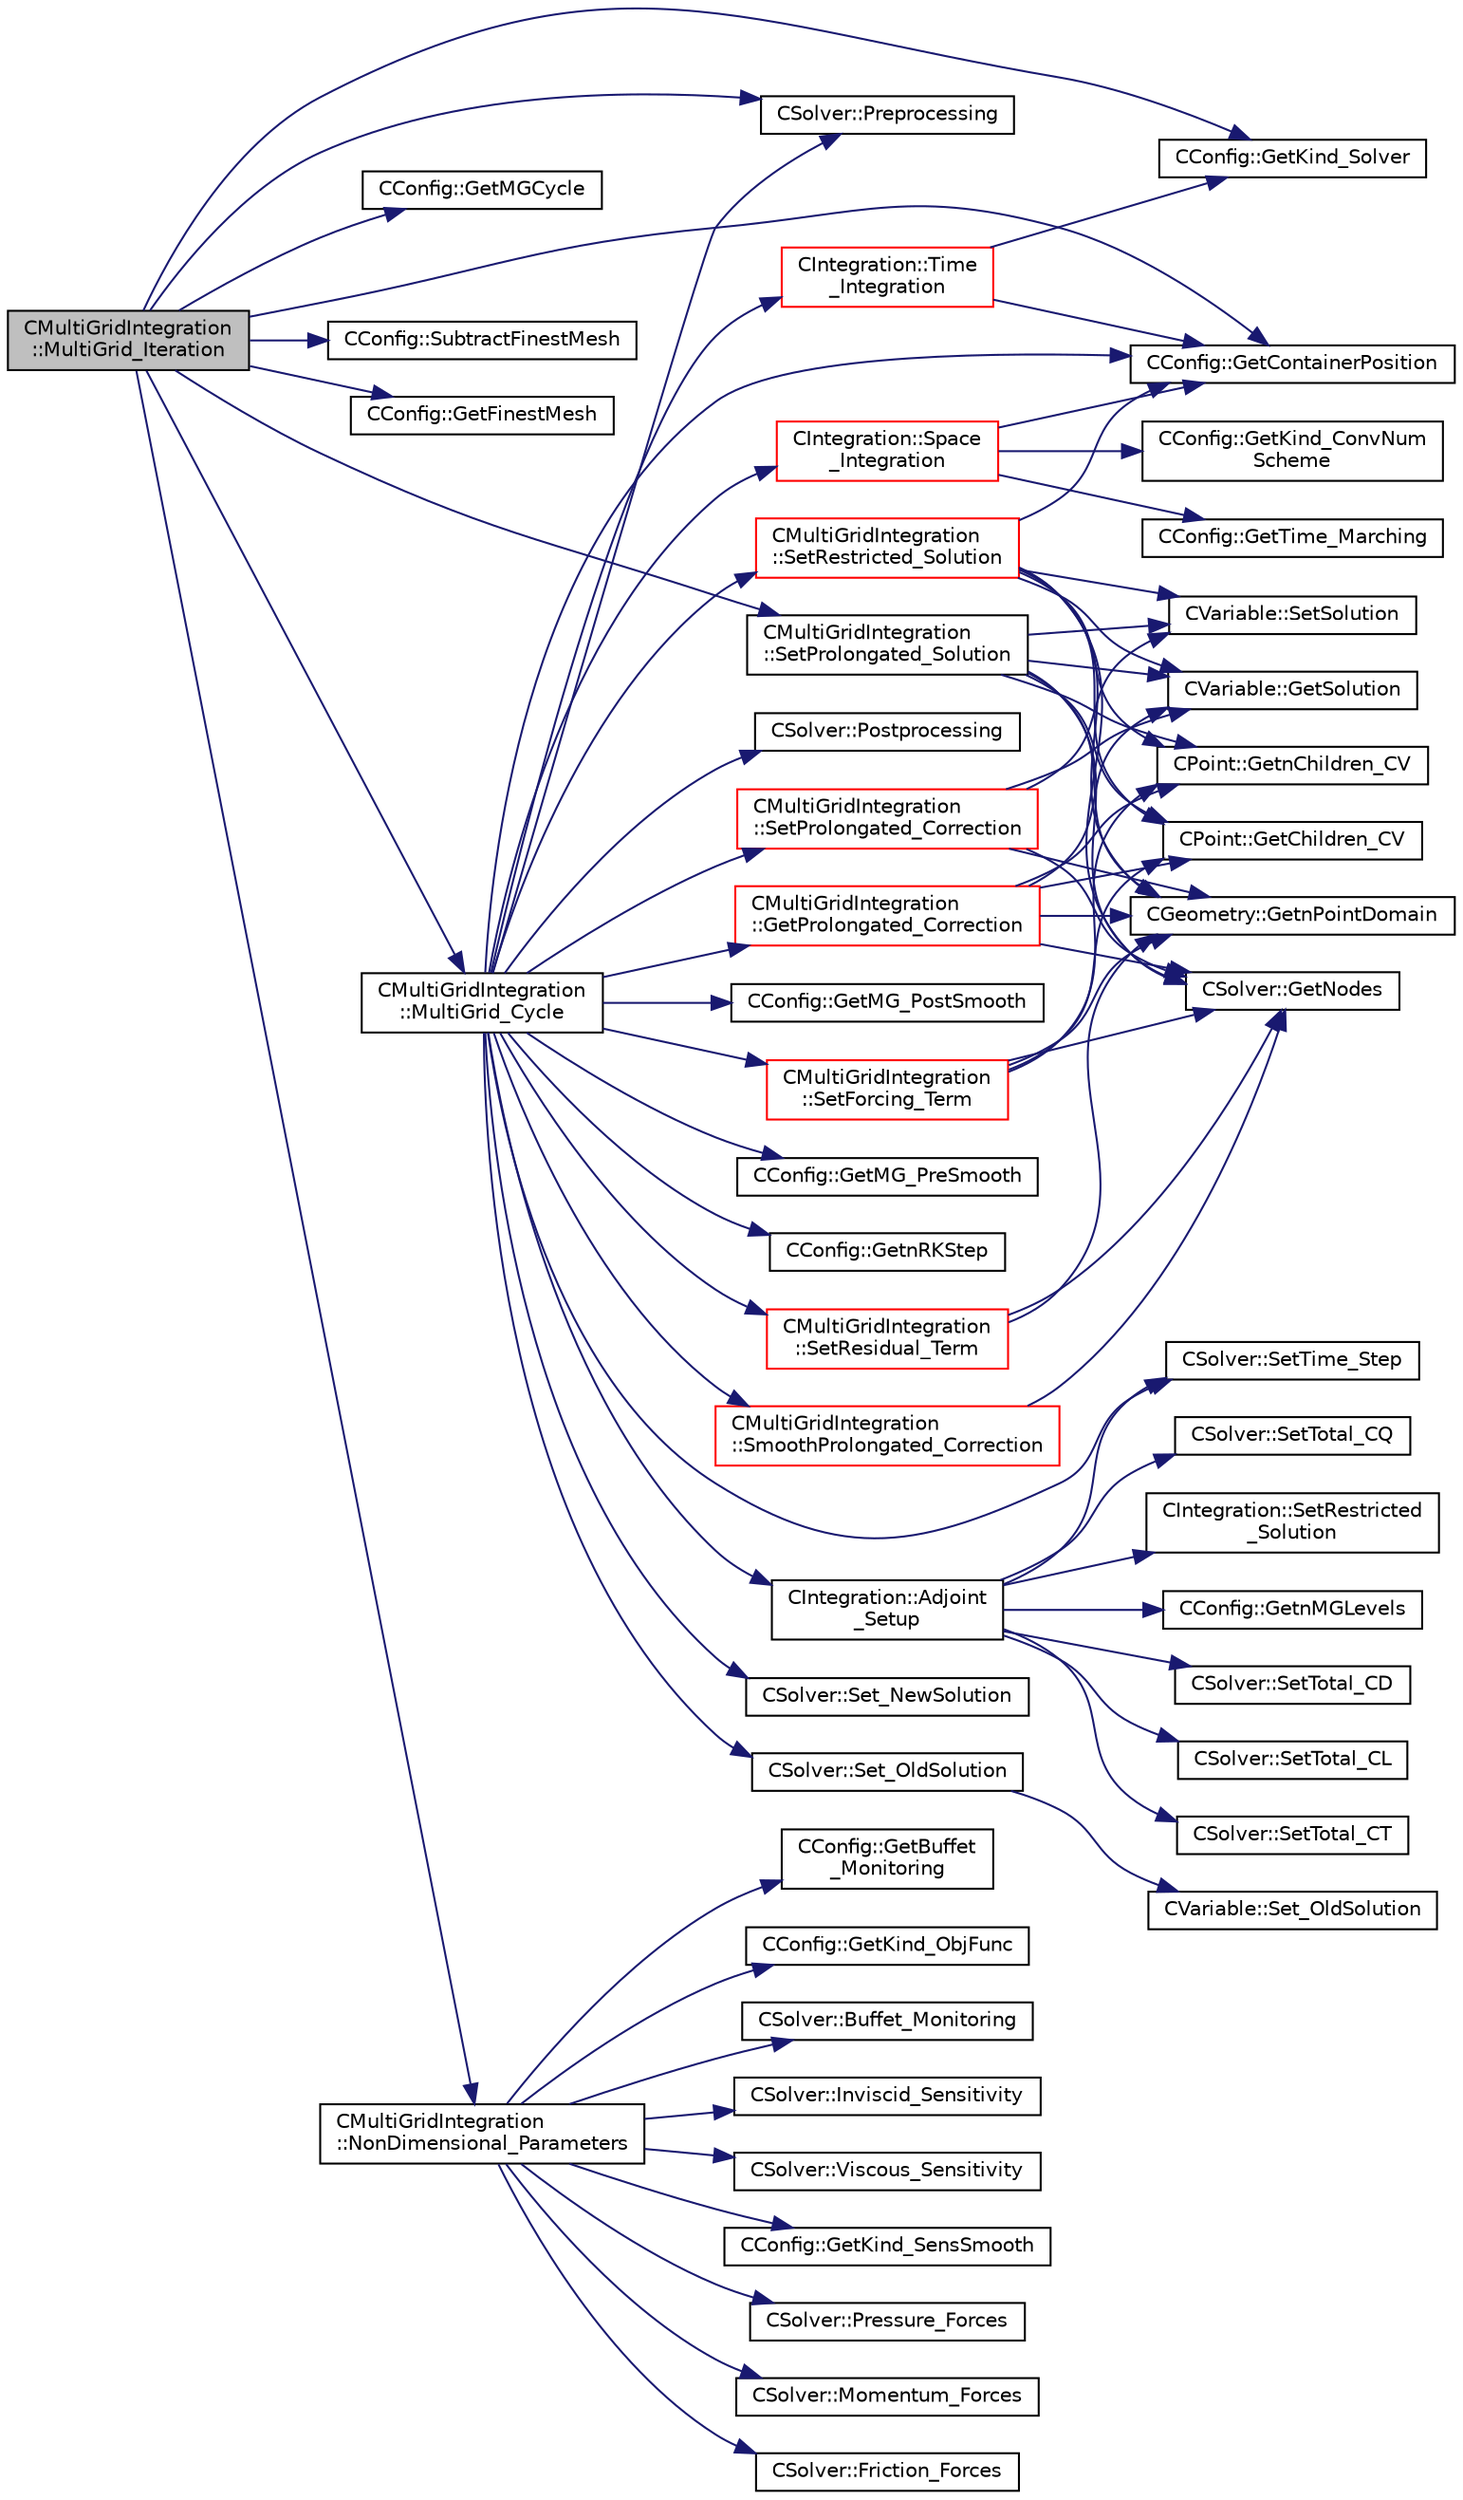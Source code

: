 digraph "CMultiGridIntegration::MultiGrid_Iteration"
{
  edge [fontname="Helvetica",fontsize="10",labelfontname="Helvetica",labelfontsize="10"];
  node [fontname="Helvetica",fontsize="10",shape=record];
  rankdir="LR";
  Node241 [label="CMultiGridIntegration\l::MultiGrid_Iteration",height=0.2,width=0.4,color="black", fillcolor="grey75", style="filled", fontcolor="black"];
  Node241 -> Node242 [color="midnightblue",fontsize="10",style="solid",fontname="Helvetica"];
  Node242 [label="CConfig::GetKind_Solver",height=0.2,width=0.4,color="black", fillcolor="white", style="filled",URL="$class_c_config.html#a0e2628fc803f14ec6179427ee02e8655",tooltip="Governing equations of the flow (it can be different from the run time equation). ..."];
  Node241 -> Node243 [color="midnightblue",fontsize="10",style="solid",fontname="Helvetica"];
  Node243 [label="CConfig::GetContainerPosition",height=0.2,width=0.4,color="black", fillcolor="white", style="filled",URL="$class_c_config.html#ad9a79bf229dcc3f99cf7c23d4cb16d06",tooltip="Provides the index of the solution in the container. "];
  Node241 -> Node244 [color="midnightblue",fontsize="10",style="solid",fontname="Helvetica"];
  Node244 [label="CConfig::GetMGCycle",height=0.2,width=0.4,color="black", fillcolor="white", style="filled",URL="$class_c_config.html#aae3d18410567f3f5df85ddf4e40b82d1",tooltip="Get the kind of multigrid (V or W). "];
  Node241 -> Node245 [color="midnightblue",fontsize="10",style="solid",fontname="Helvetica"];
  Node245 [label="CMultiGridIntegration\l::SetProlongated_Solution",height=0.2,width=0.4,color="black", fillcolor="white", style="filled",URL="$class_c_multi_grid_integration.html#a712e7995173e66d4d0fc4c4110cf8f8c",tooltip="Compute the fine solution from a coarse solution. "];
  Node245 -> Node246 [color="midnightblue",fontsize="10",style="solid",fontname="Helvetica"];
  Node246 [label="CGeometry::GetnPointDomain",height=0.2,width=0.4,color="black", fillcolor="white", style="filled",URL="$class_c_geometry.html#a4fc7de3bff7b6f8c35717016d6f8fcb2",tooltip="Get number of real points (that belong to the domain). "];
  Node245 -> Node247 [color="midnightblue",fontsize="10",style="solid",fontname="Helvetica"];
  Node247 [label="CPoint::GetnChildren_CV",height=0.2,width=0.4,color="black", fillcolor="white", style="filled",URL="$class_c_point.html#aa32b71744384b293260648bff1de9a5c",tooltip="Get the number of children of an agglomerated control volume. "];
  Node245 -> Node248 [color="midnightblue",fontsize="10",style="solid",fontname="Helvetica"];
  Node248 [label="CPoint::GetChildren_CV",height=0.2,width=0.4,color="black", fillcolor="white", style="filled",URL="$class_c_point.html#a821d9feaa7488e42dfca27a349776f0a",tooltip="Get the children control volume of an agglomerated control volume. "];
  Node245 -> Node249 [color="midnightblue",fontsize="10",style="solid",fontname="Helvetica"];
  Node249 [label="CSolver::GetNodes",height=0.2,width=0.4,color="black", fillcolor="white", style="filled",URL="$class_c_solver.html#af3198e52a2ea377bb765647b5e697197",tooltip="Allow outside access to the nodes of the solver, containing conservatives, primitives, etc. "];
  Node245 -> Node250 [color="midnightblue",fontsize="10",style="solid",fontname="Helvetica"];
  Node250 [label="CVariable::SetSolution",height=0.2,width=0.4,color="black", fillcolor="white", style="filled",URL="$class_c_variable.html#a22fbbd7bc6491672843000644a05c6a5",tooltip="Set the value of the solution, all variables. "];
  Node245 -> Node251 [color="midnightblue",fontsize="10",style="solid",fontname="Helvetica"];
  Node251 [label="CVariable::GetSolution",height=0.2,width=0.4,color="black", fillcolor="white", style="filled",URL="$class_c_variable.html#a261483e39c23c1de7cb9aea7e917c121",tooltip="Get the solution. "];
  Node241 -> Node252 [color="midnightblue",fontsize="10",style="solid",fontname="Helvetica"];
  Node252 [label="CConfig::SubtractFinestMesh",height=0.2,width=0.4,color="black", fillcolor="white", style="filled",URL="$class_c_config.html#ad319509cd01a496b8b6ef5a09bff4d20",tooltip="Subtract one to the index of the finest grid (full multigrid strategy). "];
  Node241 -> Node253 [color="midnightblue",fontsize="10",style="solid",fontname="Helvetica"];
  Node253 [label="CConfig::GetFinestMesh",height=0.2,width=0.4,color="black", fillcolor="white", style="filled",URL="$class_c_config.html#af34d9f3a4cd6ac06a8f2862efad97a27",tooltip="Get the index of the finest grid. "];
  Node241 -> Node254 [color="midnightblue",fontsize="10",style="solid",fontname="Helvetica"];
  Node254 [label="CMultiGridIntegration\l::MultiGrid_Cycle",height=0.2,width=0.4,color="black", fillcolor="white", style="filled",URL="$class_c_multi_grid_integration.html#aa9a52a00a3417c465307ae6aea035f41",tooltip="Perform a Full-Approximation Storage (FAS) Multigrid. "];
  Node254 -> Node243 [color="midnightblue",fontsize="10",style="solid",fontname="Helvetica"];
  Node254 -> Node255 [color="midnightblue",fontsize="10",style="solid",fontname="Helvetica"];
  Node255 [label="CConfig::GetMG_PreSmooth",height=0.2,width=0.4,color="black", fillcolor="white", style="filled",URL="$class_c_config.html#ad66cd25ae5a3981130efba6efcbf84a7",tooltip="Get the number of pre-smoothings in a multigrid strategy. "];
  Node254 -> Node256 [color="midnightblue",fontsize="10",style="solid",fontname="Helvetica"];
  Node256 [label="CConfig::GetnRKStep",height=0.2,width=0.4,color="black", fillcolor="white", style="filled",URL="$class_c_config.html#ab3fc57386d5b28f678f79b49aed96e5b",tooltip="Get the number of Runge-Kutta steps. "];
  Node254 -> Node257 [color="midnightblue",fontsize="10",style="solid",fontname="Helvetica"];
  Node257 [label="CSolver::Preprocessing",height=0.2,width=0.4,color="black", fillcolor="white", style="filled",URL="$class_c_solver.html#a5c530a5946aeeceb039c841115dd4b9b",tooltip="A virtual member. "];
  Node254 -> Node258 [color="midnightblue",fontsize="10",style="solid",fontname="Helvetica"];
  Node258 [label="CSolver::Set_OldSolution",height=0.2,width=0.4,color="black", fillcolor="white", style="filled",URL="$class_c_solver.html#a971b9e376be0fabf1866edf370836e7b",tooltip="Set the old solution variables to the current solution value for Runge-Kutta iteration. It is a virtual function, because for the DG-FEM solver a different version is needed. "];
  Node258 -> Node259 [color="midnightblue",fontsize="10",style="solid",fontname="Helvetica"];
  Node259 [label="CVariable::Set_OldSolution",height=0.2,width=0.4,color="black", fillcolor="white", style="filled",URL="$class_c_variable.html#af7ab5687fab17a8840ebcbf1f1927634",tooltip="Set old variables to the value of the current variables. "];
  Node254 -> Node260 [color="midnightblue",fontsize="10",style="solid",fontname="Helvetica"];
  Node260 [label="CSolver::Set_NewSolution",height=0.2,width=0.4,color="black", fillcolor="white", style="filled",URL="$class_c_solver.html#a7537e05efdb06062dcc4729ad3f3e96a",tooltip="Set the new solution variables to the current solution value for classical RK. "];
  Node254 -> Node261 [color="midnightblue",fontsize="10",style="solid",fontname="Helvetica"];
  Node261 [label="CSolver::SetTime_Step",height=0.2,width=0.4,color="black", fillcolor="white", style="filled",URL="$class_c_solver.html#abb9dfa70f98661b517b4cf8598d29c12",tooltip="A virtual member. "];
  Node254 -> Node262 [color="midnightblue",fontsize="10",style="solid",fontname="Helvetica"];
  Node262 [label="CIntegration::Adjoint\l_Setup",height=0.2,width=0.4,color="black", fillcolor="white", style="filled",URL="$class_c_integration.html#a0cfcbd2a4cc2d7dc3914b2129fe18d00",tooltip="Initialize the adjoint solution using the primal problem. "];
  Node262 -> Node263 [color="midnightblue",fontsize="10",style="solid",fontname="Helvetica"];
  Node263 [label="CConfig::GetnMGLevels",height=0.2,width=0.4,color="black", fillcolor="white", style="filled",URL="$class_c_config.html#aea7f78497a5cd863bd065391232329fd",tooltip="Get the number of multigrid levels. "];
  Node262 -> Node261 [color="midnightblue",fontsize="10",style="solid",fontname="Helvetica"];
  Node262 -> Node264 [color="midnightblue",fontsize="10",style="solid",fontname="Helvetica"];
  Node264 [label="CSolver::SetTotal_CD",height=0.2,width=0.4,color="black", fillcolor="white", style="filled",URL="$class_c_solver.html#ae3063dcd94ded2e6901097012c406d58",tooltip="A virtual member. "];
  Node262 -> Node265 [color="midnightblue",fontsize="10",style="solid",fontname="Helvetica"];
  Node265 [label="CSolver::SetTotal_CL",height=0.2,width=0.4,color="black", fillcolor="white", style="filled",URL="$class_c_solver.html#a72ecb34d3fb8ed9f2a964e32c244c6ce",tooltip="A virtual member. "];
  Node262 -> Node266 [color="midnightblue",fontsize="10",style="solid",fontname="Helvetica"];
  Node266 [label="CSolver::SetTotal_CT",height=0.2,width=0.4,color="black", fillcolor="white", style="filled",URL="$class_c_solver.html#a7e21f13f00990f01b15217877dbb9b68",tooltip="A virtual member. "];
  Node262 -> Node267 [color="midnightblue",fontsize="10",style="solid",fontname="Helvetica"];
  Node267 [label="CSolver::SetTotal_CQ",height=0.2,width=0.4,color="black", fillcolor="white", style="filled",URL="$class_c_solver.html#a68424c37a9f3b149277645f81e070530",tooltip="A virtual member. "];
  Node262 -> Node268 [color="midnightblue",fontsize="10",style="solid",fontname="Helvetica"];
  Node268 [label="CIntegration::SetRestricted\l_Solution",height=0.2,width=0.4,color="black", fillcolor="white", style="filled",URL="$class_c_integration.html#aa020508047ae1a7c653115705d00bc52",tooltip="A virtual member. "];
  Node254 -> Node269 [color="midnightblue",fontsize="10",style="solid",fontname="Helvetica"];
  Node269 [label="CIntegration::Space\l_Integration",height=0.2,width=0.4,color="red", fillcolor="white", style="filled",URL="$class_c_integration.html#af7aa23ef26b19cb2e73a8df6c7924d91",tooltip="Do the space integration of the numerical system. "];
  Node269 -> Node243 [color="midnightblue",fontsize="10",style="solid",fontname="Helvetica"];
  Node269 -> Node270 [color="midnightblue",fontsize="10",style="solid",fontname="Helvetica"];
  Node270 [label="CConfig::GetTime_Marching",height=0.2,width=0.4,color="black", fillcolor="white", style="filled",URL="$class_c_config.html#a864d499ce740184803607801c47abda7",tooltip="Provides information about the time integration, and change the write in the output files information..."];
  Node269 -> Node271 [color="midnightblue",fontsize="10",style="solid",fontname="Helvetica"];
  Node271 [label="CConfig::GetKind_ConvNum\lScheme",height=0.2,width=0.4,color="black", fillcolor="white", style="filled",URL="$class_c_config.html#a63b1831efb351d27ebd584b36efd30ce",tooltip="Get the kind of convective numerical scheme. "];
  Node254 -> Node311 [color="midnightblue",fontsize="10",style="solid",fontname="Helvetica"];
  Node311 [label="CIntegration::Time\l_Integration",height=0.2,width=0.4,color="red", fillcolor="white", style="filled",URL="$class_c_integration.html#ab4b240c65d2880d2329b1325e99c9a26",tooltip="Do the time integration (explicit or implicit) of the numerical system. "];
  Node311 -> Node243 [color="midnightblue",fontsize="10",style="solid",fontname="Helvetica"];
  Node311 -> Node242 [color="midnightblue",fontsize="10",style="solid",fontname="Helvetica"];
  Node254 -> Node319 [color="midnightblue",fontsize="10",style="solid",fontname="Helvetica"];
  Node319 [label="CSolver::Postprocessing",height=0.2,width=0.4,color="black", fillcolor="white", style="filled",URL="$class_c_solver.html#a4417611bfa1a44467e40f47025e2a573",tooltip="A virtual member. "];
  Node254 -> Node320 [color="midnightblue",fontsize="10",style="solid",fontname="Helvetica"];
  Node320 [label="CMultiGridIntegration\l::SetResidual_Term",height=0.2,width=0.4,color="red", fillcolor="white", style="filled",URL="$class_c_multi_grid_integration.html#aa3be397d17e3a69d2d1a77ee4ee95716",tooltip="Add the truncation error to the residual. "];
  Node320 -> Node246 [color="midnightblue",fontsize="10",style="solid",fontname="Helvetica"];
  Node320 -> Node249 [color="midnightblue",fontsize="10",style="solid",fontname="Helvetica"];
  Node254 -> Node323 [color="midnightblue",fontsize="10",style="solid",fontname="Helvetica"];
  Node323 [label="CMultiGridIntegration\l::SetRestricted_Solution",height=0.2,width=0.4,color="red", fillcolor="white", style="filled",URL="$class_c_multi_grid_integration.html#a57c0f097c58c1d36ef8156b91350fd60",tooltip="Restrict solution from fine grid to a coarse grid. "];
  Node323 -> Node243 [color="midnightblue",fontsize="10",style="solid",fontname="Helvetica"];
  Node323 -> Node246 [color="midnightblue",fontsize="10",style="solid",fontname="Helvetica"];
  Node323 -> Node247 [color="midnightblue",fontsize="10",style="solid",fontname="Helvetica"];
  Node323 -> Node248 [color="midnightblue",fontsize="10",style="solid",fontname="Helvetica"];
  Node323 -> Node249 [color="midnightblue",fontsize="10",style="solid",fontname="Helvetica"];
  Node323 -> Node251 [color="midnightblue",fontsize="10",style="solid",fontname="Helvetica"];
  Node323 -> Node250 [color="midnightblue",fontsize="10",style="solid",fontname="Helvetica"];
  Node254 -> Node386 [color="midnightblue",fontsize="10",style="solid",fontname="Helvetica"];
  Node386 [label="CMultiGridIntegration\l::SetForcing_Term",height=0.2,width=0.4,color="red", fillcolor="white", style="filled",URL="$class_c_multi_grid_integration.html#a3bfd97747d2b461a40b117d50fa4e0ec",tooltip="Compute the forcing term. "];
  Node386 -> Node246 [color="midnightblue",fontsize="10",style="solid",fontname="Helvetica"];
  Node386 -> Node249 [color="midnightblue",fontsize="10",style="solid",fontname="Helvetica"];
  Node386 -> Node247 [color="midnightblue",fontsize="10",style="solid",fontname="Helvetica"];
  Node386 -> Node248 [color="midnightblue",fontsize="10",style="solid",fontname="Helvetica"];
  Node254 -> Node393 [color="midnightblue",fontsize="10",style="solid",fontname="Helvetica"];
  Node393 [label="CMultiGridIntegration\l::GetProlongated_Correction",height=0.2,width=0.4,color="red", fillcolor="white", style="filled",URL="$class_c_multi_grid_integration.html#a29bf9a6e27f43e6b71704d05105a648d",tooltip="Compute the fine grid correction from the coarse solution. "];
  Node393 -> Node246 [color="midnightblue",fontsize="10",style="solid",fontname="Helvetica"];
  Node393 -> Node247 [color="midnightblue",fontsize="10",style="solid",fontname="Helvetica"];
  Node393 -> Node248 [color="midnightblue",fontsize="10",style="solid",fontname="Helvetica"];
  Node393 -> Node249 [color="midnightblue",fontsize="10",style="solid",fontname="Helvetica"];
  Node393 -> Node251 [color="midnightblue",fontsize="10",style="solid",fontname="Helvetica"];
  Node254 -> Node396 [color="midnightblue",fontsize="10",style="solid",fontname="Helvetica"];
  Node396 [label="CMultiGridIntegration\l::SmoothProlongated_Correction",height=0.2,width=0.4,color="red", fillcolor="white", style="filled",URL="$class_c_multi_grid_integration.html#a81e4ca17ee9ecfabbad247e0b7e5f046",tooltip="Do an implicit smoothing of the prolongated correction. "];
  Node396 -> Node249 [color="midnightblue",fontsize="10",style="solid",fontname="Helvetica"];
  Node254 -> Node409 [color="midnightblue",fontsize="10",style="solid",fontname="Helvetica"];
  Node409 [label="CMultiGridIntegration\l::SetProlongated_Correction",height=0.2,width=0.4,color="red", fillcolor="white", style="filled",URL="$class_c_multi_grid_integration.html#a5d0d450972f5c004596b3f0abdae3015",tooltip="Set the value of the corrected fine grid solution. "];
  Node409 -> Node246 [color="midnightblue",fontsize="10",style="solid",fontname="Helvetica"];
  Node409 -> Node249 [color="midnightblue",fontsize="10",style="solid",fontname="Helvetica"];
  Node409 -> Node251 [color="midnightblue",fontsize="10",style="solid",fontname="Helvetica"];
  Node409 -> Node250 [color="midnightblue",fontsize="10",style="solid",fontname="Helvetica"];
  Node254 -> Node411 [color="midnightblue",fontsize="10",style="solid",fontname="Helvetica"];
  Node411 [label="CConfig::GetMG_PostSmooth",height=0.2,width=0.4,color="black", fillcolor="white", style="filled",URL="$class_c_config.html#afcb1e0b6e2ebe11d0a0fbbddbc2b5290",tooltip="Get the number of post-smoothings in a multigrid strategy. "];
  Node241 -> Node257 [color="midnightblue",fontsize="10",style="solid",fontname="Helvetica"];
  Node241 -> Node412 [color="midnightblue",fontsize="10",style="solid",fontname="Helvetica"];
  Node412 [label="CMultiGridIntegration\l::NonDimensional_Parameters",height=0.2,width=0.4,color="black", fillcolor="white", style="filled",URL="$class_c_multi_grid_integration.html#ad53c77802cbcc4b016cc97ae86b551c4",tooltip="Compute the non-dimensional parameters. "];
  Node412 -> Node413 [color="midnightblue",fontsize="10",style="solid",fontname="Helvetica"];
  Node413 [label="CSolver::Pressure_Forces",height=0.2,width=0.4,color="black", fillcolor="white", style="filled",URL="$class_c_solver.html#a44a622ee7f6e3d47ffee693551321a31",tooltip="A virtual member. "];
  Node412 -> Node414 [color="midnightblue",fontsize="10",style="solid",fontname="Helvetica"];
  Node414 [label="CSolver::Momentum_Forces",height=0.2,width=0.4,color="black", fillcolor="white", style="filled",URL="$class_c_solver.html#a2a0ed07b925494b83f8ea3b8c3c3d35a",tooltip="A virtual member. "];
  Node412 -> Node415 [color="midnightblue",fontsize="10",style="solid",fontname="Helvetica"];
  Node415 [label="CSolver::Friction_Forces",height=0.2,width=0.4,color="black", fillcolor="white", style="filled",URL="$class_c_solver.html#afba08e1e28ec82a8c493b621d261d114",tooltip="A virtual member. "];
  Node412 -> Node416 [color="midnightblue",fontsize="10",style="solid",fontname="Helvetica"];
  Node416 [label="CConfig::GetBuffet\l_Monitoring",height=0.2,width=0.4,color="black", fillcolor="white", style="filled",URL="$class_c_config.html#af207953f13ef34165399d63bfe851a34",tooltip="Provides the buffet monitoring information. "];
  Node412 -> Node417 [color="midnightblue",fontsize="10",style="solid",fontname="Helvetica"];
  Node417 [label="CConfig::GetKind_ObjFunc",height=0.2,width=0.4,color="black", fillcolor="white", style="filled",URL="$class_c_config.html#a2d4389021feaed9f2e62f0475f73a718",tooltip="Get the kind of objective function. There are several options: Drag coefficient, Lift coefficient..."];
  Node412 -> Node418 [color="midnightblue",fontsize="10",style="solid",fontname="Helvetica"];
  Node418 [label="CSolver::Buffet_Monitoring",height=0.2,width=0.4,color="black", fillcolor="white", style="filled",URL="$class_c_solver.html#a1f4904fee789899633b0af08b30eb838",tooltip="A virtual member. "];
  Node412 -> Node419 [color="midnightblue",fontsize="10",style="solid",fontname="Helvetica"];
  Node419 [label="CSolver::Inviscid_Sensitivity",height=0.2,width=0.4,color="black", fillcolor="white", style="filled",URL="$class_c_solver.html#a886ab4f3fe494222b1dcd6ca8a24e0ad",tooltip="A virtual member. "];
  Node412 -> Node420 [color="midnightblue",fontsize="10",style="solid",fontname="Helvetica"];
  Node420 [label="CSolver::Viscous_Sensitivity",height=0.2,width=0.4,color="black", fillcolor="white", style="filled",URL="$class_c_solver.html#ab90b05855d8263c5ee4a022b7628a0ac",tooltip="A virtual member. "];
  Node412 -> Node421 [color="midnightblue",fontsize="10",style="solid",fontname="Helvetica"];
  Node421 [label="CConfig::GetKind_SensSmooth",height=0.2,width=0.4,color="black", fillcolor="white", style="filled",URL="$class_c_config.html#ae4b88883ec9a0e55c67e09e6aa9917b3",tooltip="Get the kind of sensitivity smoothing technique. "];
}
